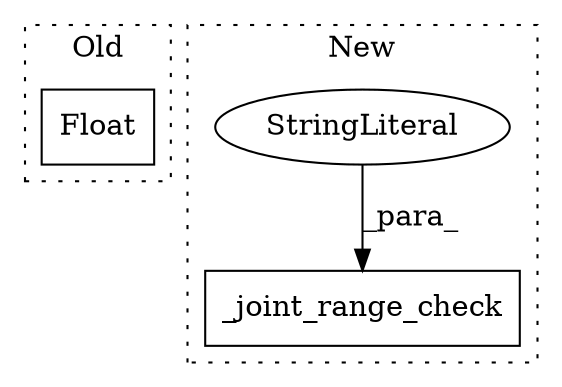 digraph G {
subgraph cluster0 {
1 [label="Float" a="32" s="15950" l="7" shape="box"];
label = "Old";
style="dotted";
}
subgraph cluster1 {
2 [label="_joint_range_check" a="32" s="12459,12491" l="19,1" shape="box"];
3 [label="StringLiteral" a="45" s="12484" l="7" shape="ellipse"];
label = "New";
style="dotted";
}
3 -> 2 [label="_para_"];
}